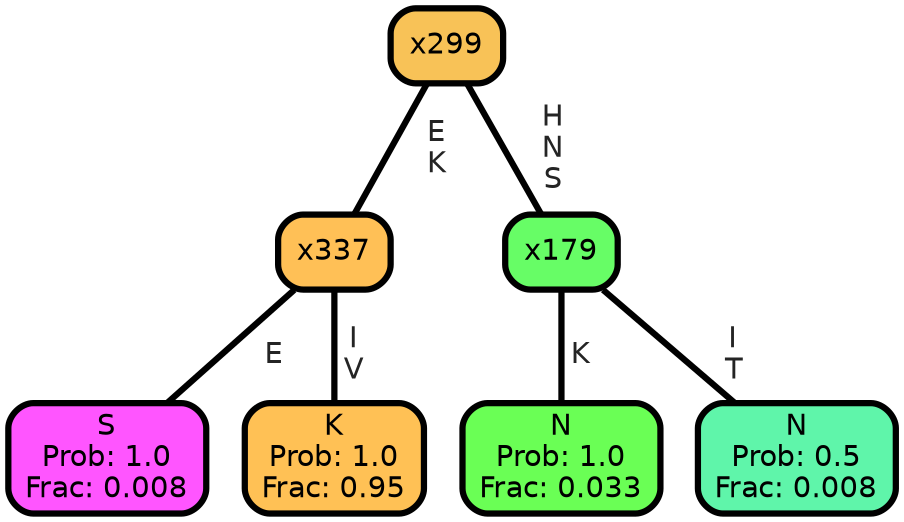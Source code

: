 graph Tree {
node [shape=box, style="filled, rounded",color="black",penwidth="3",fontcolor="black",                 fontname=helvetica] ;
graph [ranksep="0 equally", splines=straight,                 bgcolor=transparent, dpi=200] ;
edge [fontname=helvetica, fontweight=bold,fontcolor=grey14,color=black] ;
0 [label="S
Prob: 1.0
Frac: 0.008", fillcolor="#ff55ff"] ;
1 [label="x337", fillcolor="#ffc056"] ;
2 [label="K
Prob: 1.0
Frac: 0.95", fillcolor="#ffc155"] ;
3 [label="x299", fillcolor="#f8c257"] ;
4 [label="N
Prob: 1.0
Frac: 0.033", fillcolor="#6aff55"] ;
5 [label="x179", fillcolor="#67fd66"] ;
6 [label="N
Prob: 0.5
Frac: 0.008", fillcolor="#5ff5aa"] ;
1 -- 0 [label=" E",penwidth=3] ;
1 -- 2 [label=" I\n V",penwidth=3] ;
3 -- 1 [label=" E\n K",penwidth=3] ;
3 -- 5 [label=" H\n N\n S",penwidth=3] ;
5 -- 4 [label=" K",penwidth=3] ;
5 -- 6 [label=" I\n T",penwidth=3] ;
{rank = same;}}